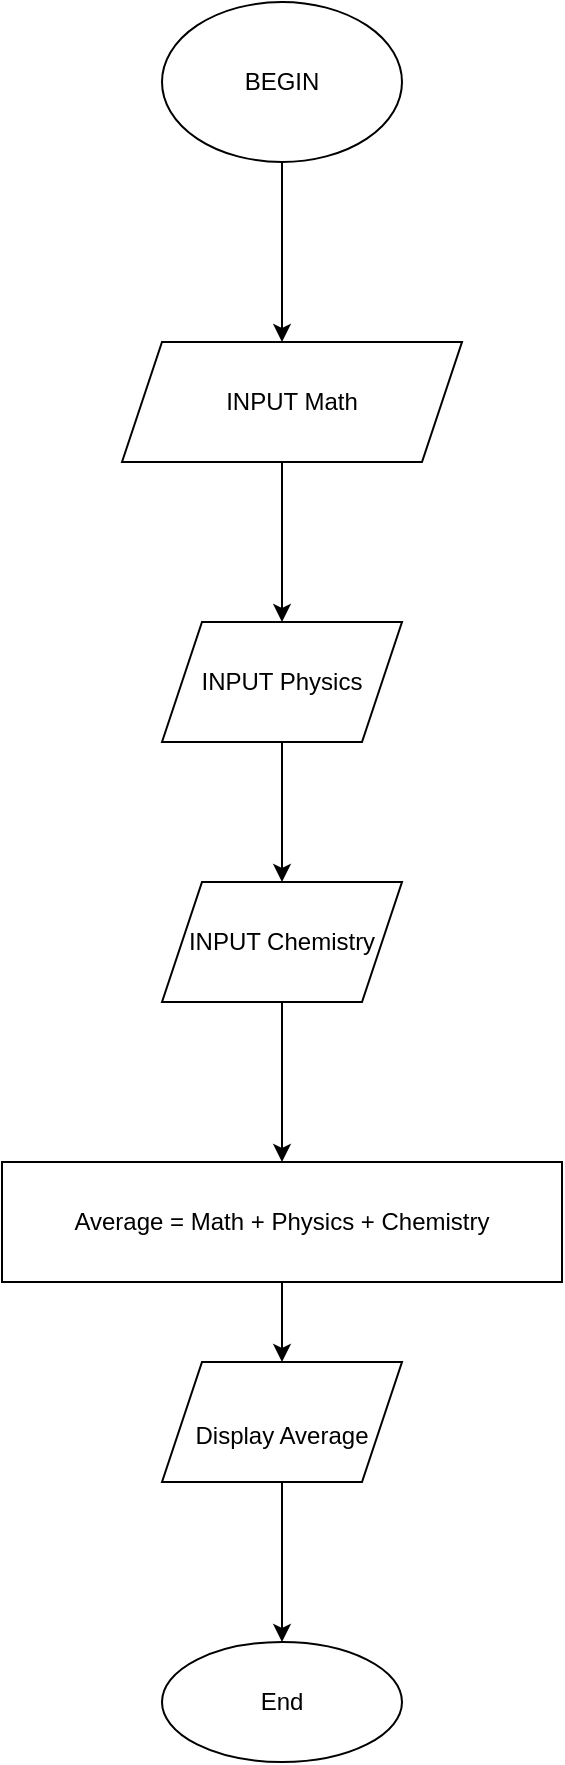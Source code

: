 <mxfile version="15.8.6" type="device"><diagram id="zM_X00QkihFz0oppajdq" name="Page-1"><mxGraphModel dx="868" dy="450" grid="1" gridSize="10" guides="1" tooltips="1" connect="1" arrows="1" fold="1" page="1" pageScale="1" pageWidth="827" pageHeight="1169" math="0" shadow="0"><root><mxCell id="0"/><mxCell id="1" parent="0"/><mxCell id="2EJrLq2eefOkiV9SCtum-3" value="" style="edgeStyle=orthogonalEdgeStyle;rounded=0;orthogonalLoop=1;jettySize=auto;html=1;" edge="1" parent="1" source="2EJrLq2eefOkiV9SCtum-1" target="2EJrLq2eefOkiV9SCtum-2"><mxGeometry relative="1" as="geometry"><Array as="points"><mxPoint x="330" y="450"/><mxPoint x="330" y="450"/></Array></mxGeometry></mxCell><mxCell id="2EJrLq2eefOkiV9SCtum-1" value="BEGIN" style="ellipse;whiteSpace=wrap;html=1;" vertex="1" parent="1"><mxGeometry x="270" y="310" width="120" height="80" as="geometry"/></mxCell><mxCell id="2EJrLq2eefOkiV9SCtum-13" value="" style="edgeStyle=orthogonalEdgeStyle;rounded=0;orthogonalLoop=1;jettySize=auto;html=1;" edge="1" parent="1" source="2EJrLq2eefOkiV9SCtum-2" target="2EJrLq2eefOkiV9SCtum-12"><mxGeometry relative="1" as="geometry"><Array as="points"><mxPoint x="330" y="560"/><mxPoint x="330" y="560"/></Array></mxGeometry></mxCell><mxCell id="2EJrLq2eefOkiV9SCtum-2" value="INPUT Math" style="shape=parallelogram;perimeter=parallelogramPerimeter;whiteSpace=wrap;html=1;fixedSize=1;" vertex="1" parent="1"><mxGeometry x="250" y="480" width="170" height="60" as="geometry"/></mxCell><mxCell id="2EJrLq2eefOkiV9SCtum-15" value="" style="edgeStyle=orthogonalEdgeStyle;rounded=0;orthogonalLoop=1;jettySize=auto;html=1;" edge="1" parent="1" source="2EJrLq2eefOkiV9SCtum-12"><mxGeometry relative="1" as="geometry"><mxPoint x="330" y="750" as="targetPoint"/></mxGeometry></mxCell><mxCell id="2EJrLq2eefOkiV9SCtum-12" value="INPUT Physics" style="shape=parallelogram;perimeter=parallelogramPerimeter;whiteSpace=wrap;html=1;fixedSize=1;" vertex="1" parent="1"><mxGeometry x="270" y="620" width="120" height="60" as="geometry"/></mxCell><mxCell id="2EJrLq2eefOkiV9SCtum-30" value="" style="edgeStyle=orthogonalEdgeStyle;rounded=0;orthogonalLoop=1;jettySize=auto;html=1;fontSize=30;" edge="1" parent="1" source="2EJrLq2eefOkiV9SCtum-27" target="2EJrLq2eefOkiV9SCtum-29"><mxGeometry relative="1" as="geometry"/></mxCell><mxCell id="2EJrLq2eefOkiV9SCtum-27" value="INPUT Chemistry" style="shape=parallelogram;perimeter=parallelogramPerimeter;whiteSpace=wrap;html=1;fixedSize=1;" vertex="1" parent="1"><mxGeometry x="270" y="750" width="120" height="60" as="geometry"/></mxCell><mxCell id="2EJrLq2eefOkiV9SCtum-32" style="edgeStyle=orthogonalEdgeStyle;rounded=0;orthogonalLoop=1;jettySize=auto;html=1;entryX=0.5;entryY=0;entryDx=0;entryDy=0;fontSize=30;" edge="1" parent="1" source="2EJrLq2eefOkiV9SCtum-29" target="2EJrLq2eefOkiV9SCtum-31"><mxGeometry relative="1" as="geometry"/></mxCell><mxCell id="2EJrLq2eefOkiV9SCtum-29" value="Average = Math + Physics + Chemistry" style="whiteSpace=wrap;html=1;" vertex="1" parent="1"><mxGeometry x="190" y="890" width="280" height="60" as="geometry"/></mxCell><mxCell id="2EJrLq2eefOkiV9SCtum-35" value="" style="edgeStyle=orthogonalEdgeStyle;rounded=0;orthogonalLoop=1;jettySize=auto;html=1;fontSize=12;" edge="1" parent="1" source="2EJrLq2eefOkiV9SCtum-31" target="2EJrLq2eefOkiV9SCtum-34"><mxGeometry relative="1" as="geometry"/></mxCell><mxCell id="2EJrLq2eefOkiV9SCtum-31" value="&lt;font style=&quot;font-size: 12px&quot;&gt;Display Average&lt;/font&gt;" style="shape=parallelogram;perimeter=parallelogramPerimeter;whiteSpace=wrap;html=1;fixedSize=1;fontSize=30;" vertex="1" parent="1"><mxGeometry x="270" y="990" width="120" height="60" as="geometry"/></mxCell><mxCell id="2EJrLq2eefOkiV9SCtum-34" value="&lt;font style=&quot;font-size: 12px&quot;&gt;End&lt;/font&gt;" style="ellipse;whiteSpace=wrap;html=1;fontSize=12;" vertex="1" parent="1"><mxGeometry x="270" y="1130" width="120" height="60" as="geometry"/></mxCell></root></mxGraphModel></diagram></mxfile>